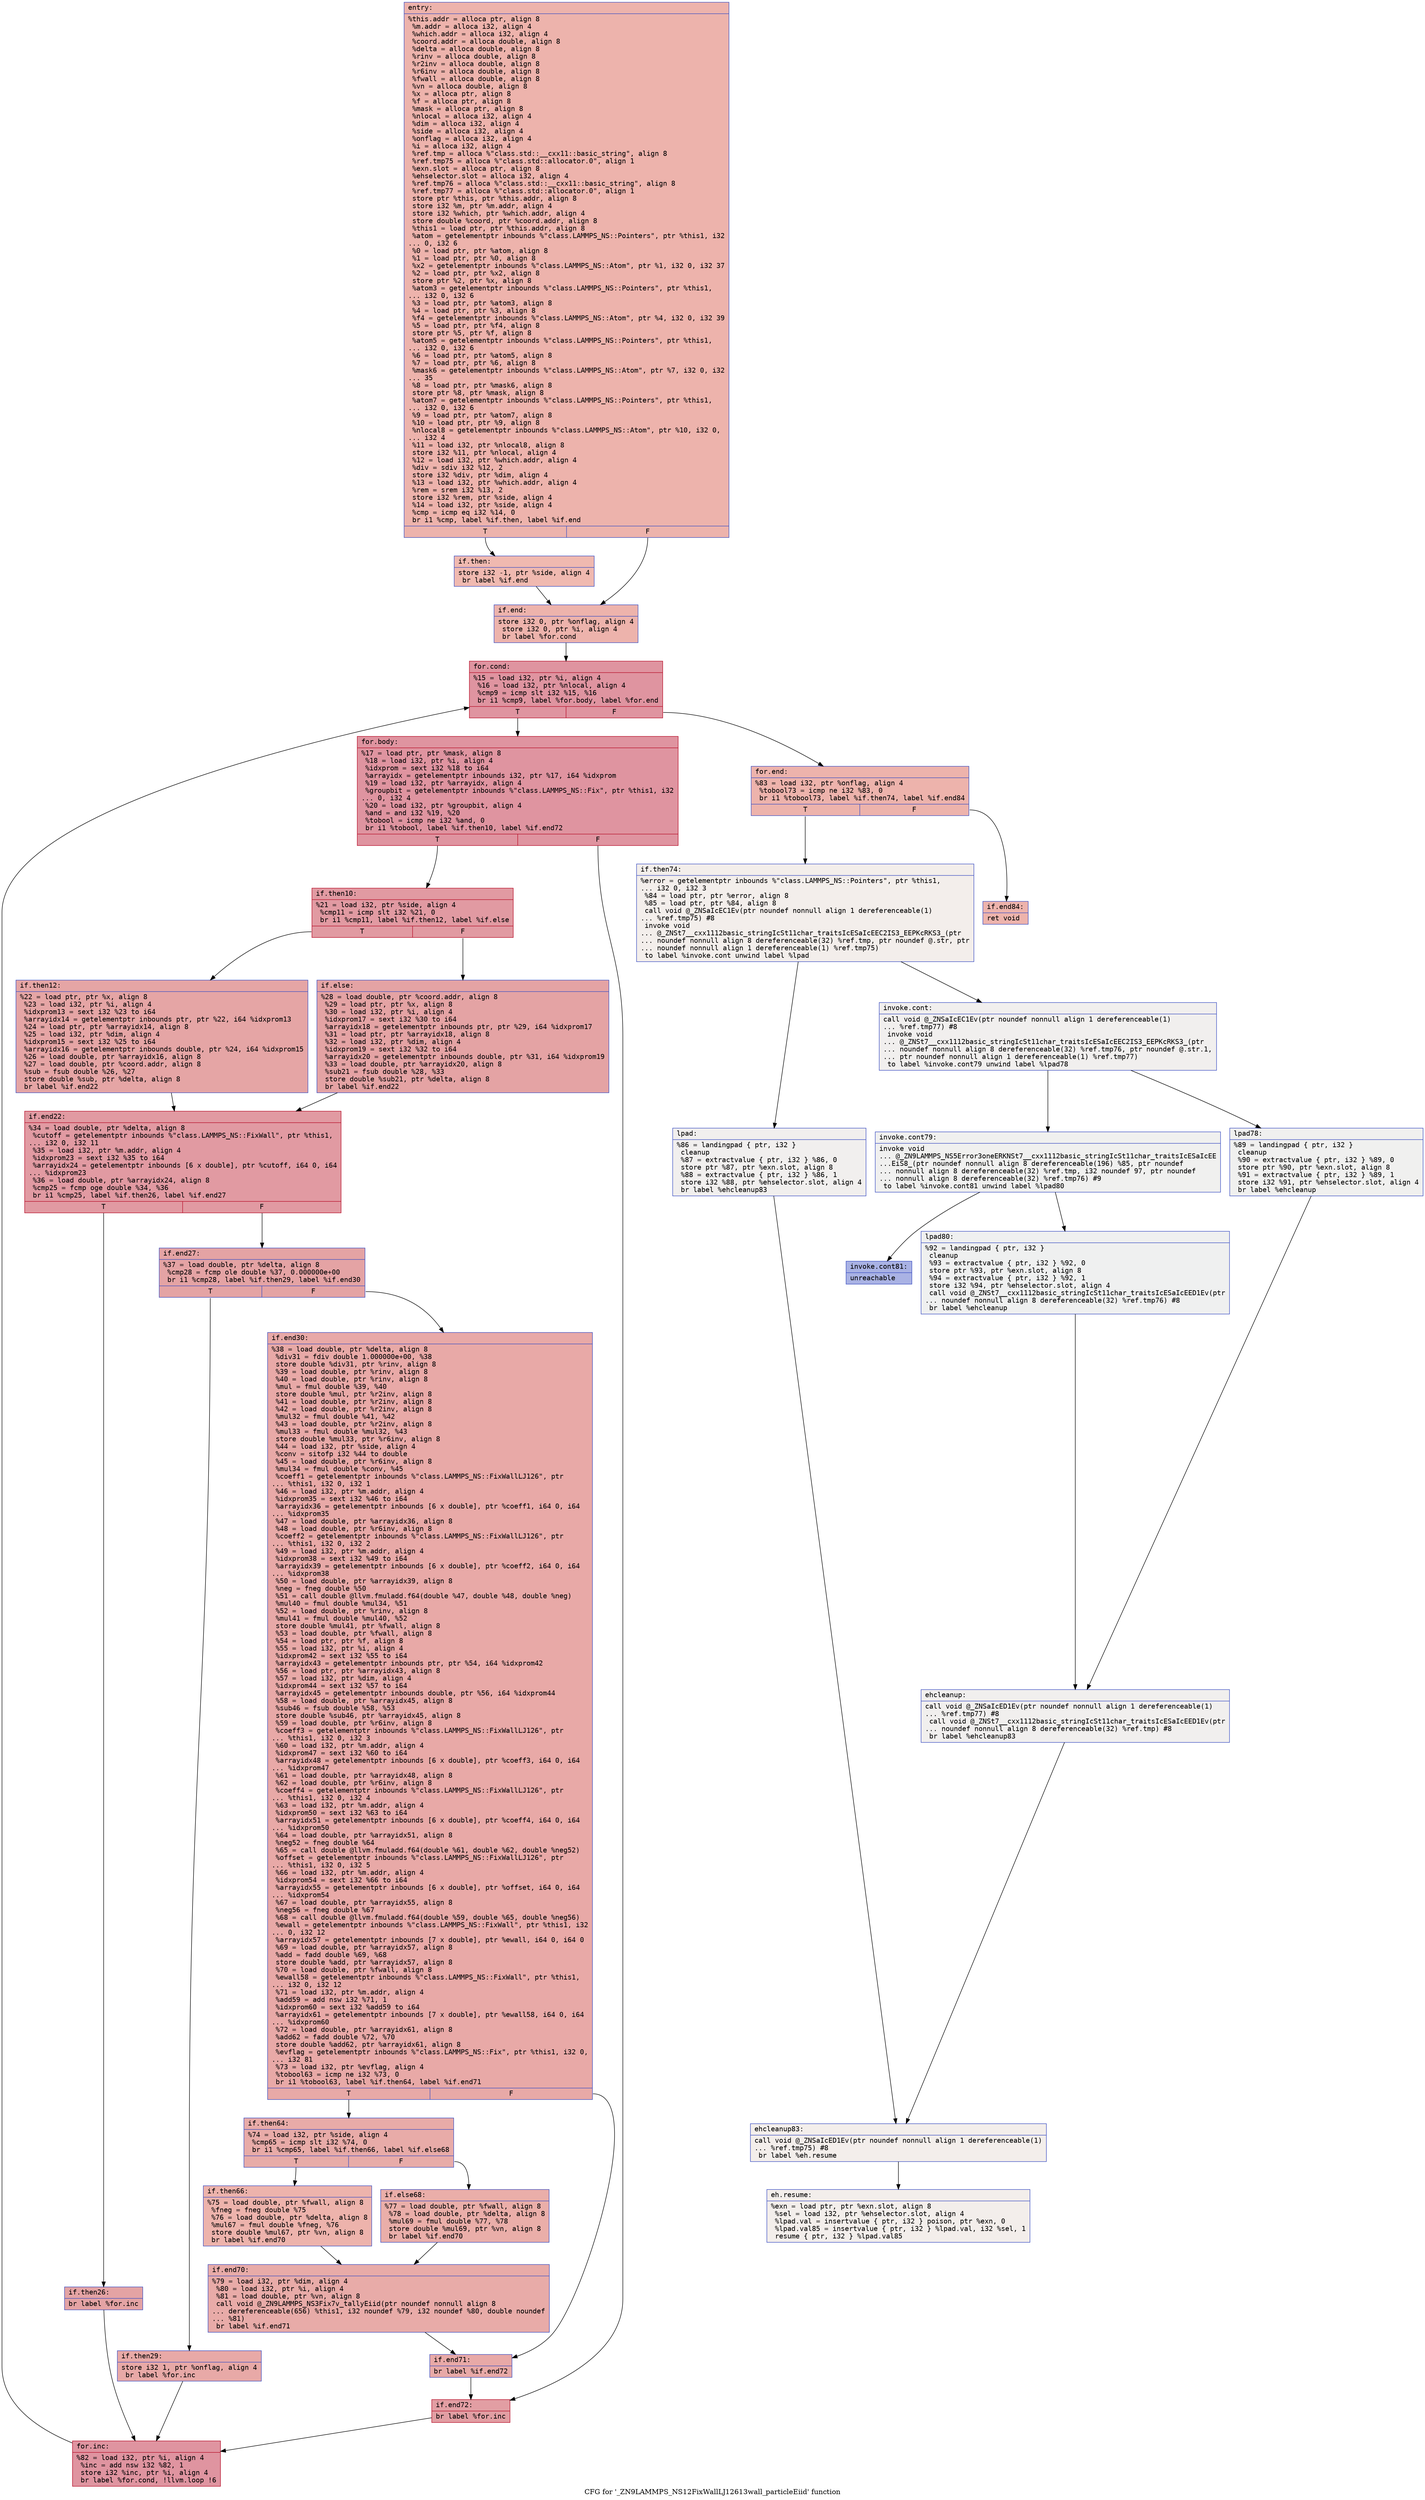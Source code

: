 digraph "CFG for '_ZN9LAMMPS_NS12FixWallLJ12613wall_particleEiid' function" {
	label="CFG for '_ZN9LAMMPS_NS12FixWallLJ12613wall_particleEiid' function";

	Node0x559d8749ea40 [shape=record,color="#3d50c3ff", style=filled, fillcolor="#d6524470" fontname="Courier",label="{entry:\l|  %this.addr = alloca ptr, align 8\l  %m.addr = alloca i32, align 4\l  %which.addr = alloca i32, align 4\l  %coord.addr = alloca double, align 8\l  %delta = alloca double, align 8\l  %rinv = alloca double, align 8\l  %r2inv = alloca double, align 8\l  %r6inv = alloca double, align 8\l  %fwall = alloca double, align 8\l  %vn = alloca double, align 8\l  %x = alloca ptr, align 8\l  %f = alloca ptr, align 8\l  %mask = alloca ptr, align 8\l  %nlocal = alloca i32, align 4\l  %dim = alloca i32, align 4\l  %side = alloca i32, align 4\l  %onflag = alloca i32, align 4\l  %i = alloca i32, align 4\l  %ref.tmp = alloca %\"class.std::__cxx11::basic_string\", align 8\l  %ref.tmp75 = alloca %\"class.std::allocator.0\", align 1\l  %exn.slot = alloca ptr, align 8\l  %ehselector.slot = alloca i32, align 4\l  %ref.tmp76 = alloca %\"class.std::__cxx11::basic_string\", align 8\l  %ref.tmp77 = alloca %\"class.std::allocator.0\", align 1\l  store ptr %this, ptr %this.addr, align 8\l  store i32 %m, ptr %m.addr, align 4\l  store i32 %which, ptr %which.addr, align 4\l  store double %coord, ptr %coord.addr, align 8\l  %this1 = load ptr, ptr %this.addr, align 8\l  %atom = getelementptr inbounds %\"class.LAMMPS_NS::Pointers\", ptr %this1, i32\l... 0, i32 6\l  %0 = load ptr, ptr %atom, align 8\l  %1 = load ptr, ptr %0, align 8\l  %x2 = getelementptr inbounds %\"class.LAMMPS_NS::Atom\", ptr %1, i32 0, i32 37\l  %2 = load ptr, ptr %x2, align 8\l  store ptr %2, ptr %x, align 8\l  %atom3 = getelementptr inbounds %\"class.LAMMPS_NS::Pointers\", ptr %this1,\l... i32 0, i32 6\l  %3 = load ptr, ptr %atom3, align 8\l  %4 = load ptr, ptr %3, align 8\l  %f4 = getelementptr inbounds %\"class.LAMMPS_NS::Atom\", ptr %4, i32 0, i32 39\l  %5 = load ptr, ptr %f4, align 8\l  store ptr %5, ptr %f, align 8\l  %atom5 = getelementptr inbounds %\"class.LAMMPS_NS::Pointers\", ptr %this1,\l... i32 0, i32 6\l  %6 = load ptr, ptr %atom5, align 8\l  %7 = load ptr, ptr %6, align 8\l  %mask6 = getelementptr inbounds %\"class.LAMMPS_NS::Atom\", ptr %7, i32 0, i32\l... 35\l  %8 = load ptr, ptr %mask6, align 8\l  store ptr %8, ptr %mask, align 8\l  %atom7 = getelementptr inbounds %\"class.LAMMPS_NS::Pointers\", ptr %this1,\l... i32 0, i32 6\l  %9 = load ptr, ptr %atom7, align 8\l  %10 = load ptr, ptr %9, align 8\l  %nlocal8 = getelementptr inbounds %\"class.LAMMPS_NS::Atom\", ptr %10, i32 0,\l... i32 4\l  %11 = load i32, ptr %nlocal8, align 8\l  store i32 %11, ptr %nlocal, align 4\l  %12 = load i32, ptr %which.addr, align 4\l  %div = sdiv i32 %12, 2\l  store i32 %div, ptr %dim, align 4\l  %13 = load i32, ptr %which.addr, align 4\l  %rem = srem i32 %13, 2\l  store i32 %rem, ptr %side, align 4\l  %14 = load i32, ptr %side, align 4\l  %cmp = icmp eq i32 %14, 0\l  br i1 %cmp, label %if.then, label %if.end\l|{<s0>T|<s1>F}}"];
	Node0x559d8749ea40:s0 -> Node0x559d874a1510[tooltip="entry -> if.then\nProbability 37.50%" ];
	Node0x559d8749ea40:s1 -> Node0x559d874a1580[tooltip="entry -> if.end\nProbability 62.50%" ];
	Node0x559d874a1510 [shape=record,color="#3d50c3ff", style=filled, fillcolor="#de614d70" fontname="Courier",label="{if.then:\l|  store i32 -1, ptr %side, align 4\l  br label %if.end\l}"];
	Node0x559d874a1510 -> Node0x559d874a1580[tooltip="if.then -> if.end\nProbability 100.00%" ];
	Node0x559d874a1580 [shape=record,color="#3d50c3ff", style=filled, fillcolor="#d6524470" fontname="Courier",label="{if.end:\l|  store i32 0, ptr %onflag, align 4\l  store i32 0, ptr %i, align 4\l  br label %for.cond\l}"];
	Node0x559d874a1580 -> Node0x559d874a1920[tooltip="if.end -> for.cond\nProbability 100.00%" ];
	Node0x559d874a1920 [shape=record,color="#b70d28ff", style=filled, fillcolor="#b70d2870" fontname="Courier",label="{for.cond:\l|  %15 = load i32, ptr %i, align 4\l  %16 = load i32, ptr %nlocal, align 4\l  %cmp9 = icmp slt i32 %15, %16\l  br i1 %cmp9, label %for.body, label %for.end\l|{<s0>T|<s1>F}}"];
	Node0x559d874a1920:s0 -> Node0x559d874a1bc0[tooltip="for.cond -> for.body\nProbability 96.88%" ];
	Node0x559d874a1920:s1 -> Node0x559d874a1c40[tooltip="for.cond -> for.end\nProbability 3.12%" ];
	Node0x559d874a1bc0 [shape=record,color="#b70d28ff", style=filled, fillcolor="#b70d2870" fontname="Courier",label="{for.body:\l|  %17 = load ptr, ptr %mask, align 8\l  %18 = load i32, ptr %i, align 4\l  %idxprom = sext i32 %18 to i64\l  %arrayidx = getelementptr inbounds i32, ptr %17, i64 %idxprom\l  %19 = load i32, ptr %arrayidx, align 4\l  %groupbit = getelementptr inbounds %\"class.LAMMPS_NS::Fix\", ptr %this1, i32\l... 0, i32 4\l  %20 = load i32, ptr %groupbit, align 4\l  %and = and i32 %19, %20\l  %tobool = icmp ne i32 %and, 0\l  br i1 %tobool, label %if.then10, label %if.end72\l|{<s0>T|<s1>F}}"];
	Node0x559d874a1bc0:s0 -> Node0x559d874993b0[tooltip="for.body -> if.then10\nProbability 62.50%" ];
	Node0x559d874a1bc0:s1 -> Node0x559d87499430[tooltip="for.body -> if.end72\nProbability 37.50%" ];
	Node0x559d874993b0 [shape=record,color="#b70d28ff", style=filled, fillcolor="#bb1b2c70" fontname="Courier",label="{if.then10:\l|  %21 = load i32, ptr %side, align 4\l  %cmp11 = icmp slt i32 %21, 0\l  br i1 %cmp11, label %if.then12, label %if.else\l|{<s0>T|<s1>F}}"];
	Node0x559d874993b0:s0 -> Node0x559d87499690[tooltip="if.then10 -> if.then12\nProbability 37.50%" ];
	Node0x559d874993b0:s1 -> Node0x559d87499710[tooltip="if.then10 -> if.else\nProbability 62.50%" ];
	Node0x559d87499690 [shape=record,color="#3d50c3ff", style=filled, fillcolor="#c5333470" fontname="Courier",label="{if.then12:\l|  %22 = load ptr, ptr %x, align 8\l  %23 = load i32, ptr %i, align 4\l  %idxprom13 = sext i32 %23 to i64\l  %arrayidx14 = getelementptr inbounds ptr, ptr %22, i64 %idxprom13\l  %24 = load ptr, ptr %arrayidx14, align 8\l  %25 = load i32, ptr %dim, align 4\l  %idxprom15 = sext i32 %25 to i64\l  %arrayidx16 = getelementptr inbounds double, ptr %24, i64 %idxprom15\l  %26 = load double, ptr %arrayidx16, align 8\l  %27 = load double, ptr %coord.addr, align 8\l  %sub = fsub double %26, %27\l  store double %sub, ptr %delta, align 8\l  br label %if.end22\l}"];
	Node0x559d87499690 -> Node0x559d87499fc0[tooltip="if.then12 -> if.end22\nProbability 100.00%" ];
	Node0x559d87499710 [shape=record,color="#3d50c3ff", style=filled, fillcolor="#c32e3170" fontname="Courier",label="{if.else:\l|  %28 = load double, ptr %coord.addr, align 8\l  %29 = load ptr, ptr %x, align 8\l  %30 = load i32, ptr %i, align 4\l  %idxprom17 = sext i32 %30 to i64\l  %arrayidx18 = getelementptr inbounds ptr, ptr %29, i64 %idxprom17\l  %31 = load ptr, ptr %arrayidx18, align 8\l  %32 = load i32, ptr %dim, align 4\l  %idxprom19 = sext i32 %32 to i64\l  %arrayidx20 = getelementptr inbounds double, ptr %31, i64 %idxprom19\l  %33 = load double, ptr %arrayidx20, align 8\l  %sub21 = fsub double %28, %33\l  store double %sub21, ptr %delta, align 8\l  br label %if.end22\l}"];
	Node0x559d87499710 -> Node0x559d87499fc0[tooltip="if.else -> if.end22\nProbability 100.00%" ];
	Node0x559d87499fc0 [shape=record,color="#b70d28ff", style=filled, fillcolor="#bb1b2c70" fontname="Courier",label="{if.end22:\l|  %34 = load double, ptr %delta, align 8\l  %cutoff = getelementptr inbounds %\"class.LAMMPS_NS::FixWall\", ptr %this1,\l... i32 0, i32 11\l  %35 = load i32, ptr %m.addr, align 4\l  %idxprom23 = sext i32 %35 to i64\l  %arrayidx24 = getelementptr inbounds [6 x double], ptr %cutoff, i64 0, i64\l... %idxprom23\l  %36 = load double, ptr %arrayidx24, align 8\l  %cmp25 = fcmp oge double %34, %36\l  br i1 %cmp25, label %if.then26, label %if.end27\l|{<s0>T|<s1>F}}"];
	Node0x559d87499fc0:s0 -> Node0x559d874a5270[tooltip="if.end22 -> if.then26\nProbability 50.00%" ];
	Node0x559d87499fc0:s1 -> Node0x559d874a52f0[tooltip="if.end22 -> if.end27\nProbability 50.00%" ];
	Node0x559d874a5270 [shape=record,color="#3d50c3ff", style=filled, fillcolor="#c32e3170" fontname="Courier",label="{if.then26:\l|  br label %for.inc\l}"];
	Node0x559d874a5270 -> Node0x559d874a5420[tooltip="if.then26 -> for.inc\nProbability 100.00%" ];
	Node0x559d874a52f0 [shape=record,color="#3d50c3ff", style=filled, fillcolor="#c32e3170" fontname="Courier",label="{if.end27:\l|  %37 = load double, ptr %delta, align 8\l  %cmp28 = fcmp ole double %37, 0.000000e+00\l  br i1 %cmp28, label %if.then29, label %if.end30\l|{<s0>T|<s1>F}}"];
	Node0x559d874a52f0:s0 -> Node0x559d874a5630[tooltip="if.end27 -> if.then29\nProbability 50.00%" ];
	Node0x559d874a52f0:s1 -> Node0x559d874a56b0[tooltip="if.end27 -> if.end30\nProbability 50.00%" ];
	Node0x559d874a5630 [shape=record,color="#3d50c3ff", style=filled, fillcolor="#ca3b3770" fontname="Courier",label="{if.then29:\l|  store i32 1, ptr %onflag, align 4\l  br label %for.inc\l}"];
	Node0x559d874a5630 -> Node0x559d874a5420[tooltip="if.then29 -> for.inc\nProbability 100.00%" ];
	Node0x559d874a56b0 [shape=record,color="#3d50c3ff", style=filled, fillcolor="#ca3b3770" fontname="Courier",label="{if.end30:\l|  %38 = load double, ptr %delta, align 8\l  %div31 = fdiv double 1.000000e+00, %38\l  store double %div31, ptr %rinv, align 8\l  %39 = load double, ptr %rinv, align 8\l  %40 = load double, ptr %rinv, align 8\l  %mul = fmul double %39, %40\l  store double %mul, ptr %r2inv, align 8\l  %41 = load double, ptr %r2inv, align 8\l  %42 = load double, ptr %r2inv, align 8\l  %mul32 = fmul double %41, %42\l  %43 = load double, ptr %r2inv, align 8\l  %mul33 = fmul double %mul32, %43\l  store double %mul33, ptr %r6inv, align 8\l  %44 = load i32, ptr %side, align 4\l  %conv = sitofp i32 %44 to double\l  %45 = load double, ptr %r6inv, align 8\l  %mul34 = fmul double %conv, %45\l  %coeff1 = getelementptr inbounds %\"class.LAMMPS_NS::FixWallLJ126\", ptr\l... %this1, i32 0, i32 1\l  %46 = load i32, ptr %m.addr, align 4\l  %idxprom35 = sext i32 %46 to i64\l  %arrayidx36 = getelementptr inbounds [6 x double], ptr %coeff1, i64 0, i64\l... %idxprom35\l  %47 = load double, ptr %arrayidx36, align 8\l  %48 = load double, ptr %r6inv, align 8\l  %coeff2 = getelementptr inbounds %\"class.LAMMPS_NS::FixWallLJ126\", ptr\l... %this1, i32 0, i32 2\l  %49 = load i32, ptr %m.addr, align 4\l  %idxprom38 = sext i32 %49 to i64\l  %arrayidx39 = getelementptr inbounds [6 x double], ptr %coeff2, i64 0, i64\l... %idxprom38\l  %50 = load double, ptr %arrayidx39, align 8\l  %neg = fneg double %50\l  %51 = call double @llvm.fmuladd.f64(double %47, double %48, double %neg)\l  %mul40 = fmul double %mul34, %51\l  %52 = load double, ptr %rinv, align 8\l  %mul41 = fmul double %mul40, %52\l  store double %mul41, ptr %fwall, align 8\l  %53 = load double, ptr %fwall, align 8\l  %54 = load ptr, ptr %f, align 8\l  %55 = load i32, ptr %i, align 4\l  %idxprom42 = sext i32 %55 to i64\l  %arrayidx43 = getelementptr inbounds ptr, ptr %54, i64 %idxprom42\l  %56 = load ptr, ptr %arrayidx43, align 8\l  %57 = load i32, ptr %dim, align 4\l  %idxprom44 = sext i32 %57 to i64\l  %arrayidx45 = getelementptr inbounds double, ptr %56, i64 %idxprom44\l  %58 = load double, ptr %arrayidx45, align 8\l  %sub46 = fsub double %58, %53\l  store double %sub46, ptr %arrayidx45, align 8\l  %59 = load double, ptr %r6inv, align 8\l  %coeff3 = getelementptr inbounds %\"class.LAMMPS_NS::FixWallLJ126\", ptr\l... %this1, i32 0, i32 3\l  %60 = load i32, ptr %m.addr, align 4\l  %idxprom47 = sext i32 %60 to i64\l  %arrayidx48 = getelementptr inbounds [6 x double], ptr %coeff3, i64 0, i64\l... %idxprom47\l  %61 = load double, ptr %arrayidx48, align 8\l  %62 = load double, ptr %r6inv, align 8\l  %coeff4 = getelementptr inbounds %\"class.LAMMPS_NS::FixWallLJ126\", ptr\l... %this1, i32 0, i32 4\l  %63 = load i32, ptr %m.addr, align 4\l  %idxprom50 = sext i32 %63 to i64\l  %arrayidx51 = getelementptr inbounds [6 x double], ptr %coeff4, i64 0, i64\l... %idxprom50\l  %64 = load double, ptr %arrayidx51, align 8\l  %neg52 = fneg double %64\l  %65 = call double @llvm.fmuladd.f64(double %61, double %62, double %neg52)\l  %offset = getelementptr inbounds %\"class.LAMMPS_NS::FixWallLJ126\", ptr\l... %this1, i32 0, i32 5\l  %66 = load i32, ptr %m.addr, align 4\l  %idxprom54 = sext i32 %66 to i64\l  %arrayidx55 = getelementptr inbounds [6 x double], ptr %offset, i64 0, i64\l... %idxprom54\l  %67 = load double, ptr %arrayidx55, align 8\l  %neg56 = fneg double %67\l  %68 = call double @llvm.fmuladd.f64(double %59, double %65, double %neg56)\l  %ewall = getelementptr inbounds %\"class.LAMMPS_NS::FixWall\", ptr %this1, i32\l... 0, i32 12\l  %arrayidx57 = getelementptr inbounds [7 x double], ptr %ewall, i64 0, i64 0\l  %69 = load double, ptr %arrayidx57, align 8\l  %add = fadd double %69, %68\l  store double %add, ptr %arrayidx57, align 8\l  %70 = load double, ptr %fwall, align 8\l  %ewall58 = getelementptr inbounds %\"class.LAMMPS_NS::FixWall\", ptr %this1,\l... i32 0, i32 12\l  %71 = load i32, ptr %m.addr, align 4\l  %add59 = add nsw i32 %71, 1\l  %idxprom60 = sext i32 %add59 to i64\l  %arrayidx61 = getelementptr inbounds [7 x double], ptr %ewall58, i64 0, i64\l... %idxprom60\l  %72 = load double, ptr %arrayidx61, align 8\l  %add62 = fadd double %72, %70\l  store double %add62, ptr %arrayidx61, align 8\l  %evflag = getelementptr inbounds %\"class.LAMMPS_NS::Fix\", ptr %this1, i32 0,\l... i32 81\l  %73 = load i32, ptr %evflag, align 4\l  %tobool63 = icmp ne i32 %73, 0\l  br i1 %tobool63, label %if.then64, label %if.end71\l|{<s0>T|<s1>F}}"];
	Node0x559d874a56b0:s0 -> Node0x559d874a9c30[tooltip="if.end30 -> if.then64\nProbability 62.50%" ];
	Node0x559d874a56b0:s1 -> Node0x559d874a9cb0[tooltip="if.end30 -> if.end71\nProbability 37.50%" ];
	Node0x559d874a9c30 [shape=record,color="#3d50c3ff", style=filled, fillcolor="#cc403a70" fontname="Courier",label="{if.then64:\l|  %74 = load i32, ptr %side, align 4\l  %cmp65 = icmp slt i32 %74, 0\l  br i1 %cmp65, label %if.then66, label %if.else68\l|{<s0>T|<s1>F}}"];
	Node0x559d874a9c30:s0 -> Node0x559d874a9f10[tooltip="if.then64 -> if.then66\nProbability 37.50%" ];
	Node0x559d874a9c30:s1 -> Node0x559d874a9f90[tooltip="if.then64 -> if.else68\nProbability 62.50%" ];
	Node0x559d874a9f10 [shape=record,color="#3d50c3ff", style=filled, fillcolor="#d6524470" fontname="Courier",label="{if.then66:\l|  %75 = load double, ptr %fwall, align 8\l  %fneg = fneg double %75\l  %76 = load double, ptr %delta, align 8\l  %mul67 = fmul double %fneg, %76\l  store double %mul67, ptr %vn, align 8\l  br label %if.end70\l}"];
	Node0x559d874a9f10 -> Node0x559d874aa400[tooltip="if.then66 -> if.end70\nProbability 100.00%" ];
	Node0x559d874a9f90 [shape=record,color="#3d50c3ff", style=filled, fillcolor="#d0473d70" fontname="Courier",label="{if.else68:\l|  %77 = load double, ptr %fwall, align 8\l  %78 = load double, ptr %delta, align 8\l  %mul69 = fmul double %77, %78\l  store double %mul69, ptr %vn, align 8\l  br label %if.end70\l}"];
	Node0x559d874a9f90 -> Node0x559d874aa400[tooltip="if.else68 -> if.end70\nProbability 100.00%" ];
	Node0x559d874aa400 [shape=record,color="#3d50c3ff", style=filled, fillcolor="#cc403a70" fontname="Courier",label="{if.end70:\l|  %79 = load i32, ptr %dim, align 4\l  %80 = load i32, ptr %i, align 4\l  %81 = load double, ptr %vn, align 8\l  call void @_ZN9LAMMPS_NS3Fix7v_tallyEiid(ptr noundef nonnull align 8\l... dereferenceable(656) %this1, i32 noundef %79, i32 noundef %80, double noundef\l... %81)\l  br label %if.end71\l}"];
	Node0x559d874aa400 -> Node0x559d874a9cb0[tooltip="if.end70 -> if.end71\nProbability 100.00%" ];
	Node0x559d874a9cb0 [shape=record,color="#3d50c3ff", style=filled, fillcolor="#ca3b3770" fontname="Courier",label="{if.end71:\l|  br label %if.end72\l}"];
	Node0x559d874a9cb0 -> Node0x559d87499430[tooltip="if.end71 -> if.end72\nProbability 100.00%" ];
	Node0x559d87499430 [shape=record,color="#b70d28ff", style=filled, fillcolor="#be242e70" fontname="Courier",label="{if.end72:\l|  br label %for.inc\l}"];
	Node0x559d87499430 -> Node0x559d874a5420[tooltip="if.end72 -> for.inc\nProbability 100.00%" ];
	Node0x559d874a5420 [shape=record,color="#b70d28ff", style=filled, fillcolor="#b70d2870" fontname="Courier",label="{for.inc:\l|  %82 = load i32, ptr %i, align 4\l  %inc = add nsw i32 %82, 1\l  store i32 %inc, ptr %i, align 4\l  br label %for.cond, !llvm.loop !6\l}"];
	Node0x559d874a5420 -> Node0x559d874a1920[tooltip="for.inc -> for.cond\nProbability 100.00%" ];
	Node0x559d874a1c40 [shape=record,color="#3d50c3ff", style=filled, fillcolor="#d6524470" fontname="Courier",label="{for.end:\l|  %83 = load i32, ptr %onflag, align 4\l  %tobool73 = icmp ne i32 %83, 0\l  br i1 %tobool73, label %if.then74, label %if.end84\l|{<s0>T|<s1>F}}"];
	Node0x559d874a1c40:s0 -> Node0x559d874ab0f0[tooltip="for.end -> if.then74\nProbability 0.00%" ];
	Node0x559d874a1c40:s1 -> Node0x559d874ab170[tooltip="for.end -> if.end84\nProbability 100.00%" ];
	Node0x559d874ab0f0 [shape=record,color="#3d50c3ff", style=filled, fillcolor="#e5d8d170" fontname="Courier",label="{if.then74:\l|  %error = getelementptr inbounds %\"class.LAMMPS_NS::Pointers\", ptr %this1,\l... i32 0, i32 3\l  %84 = load ptr, ptr %error, align 8\l  %85 = load ptr, ptr %84, align 8\l  call void @_ZNSaIcEC1Ev(ptr noundef nonnull align 1 dereferenceable(1)\l... %ref.tmp75) #8\l  invoke void\l... @_ZNSt7__cxx1112basic_stringIcSt11char_traitsIcESaIcEEC2IS3_EEPKcRKS3_(ptr\l... noundef nonnull align 8 dereferenceable(32) %ref.tmp, ptr noundef @.str, ptr\l... noundef nonnull align 1 dereferenceable(1) %ref.tmp75)\l          to label %invoke.cont unwind label %lpad\l}"];
	Node0x559d874ab0f0 -> Node0x559d874ab660[tooltip="if.then74 -> invoke.cont\nProbability 50.00%" ];
	Node0x559d874ab0f0 -> Node0x559d874ab740[tooltip="if.then74 -> lpad\nProbability 50.00%" ];
	Node0x559d874ab660 [shape=record,color="#3d50c3ff", style=filled, fillcolor="#e0dbd870" fontname="Courier",label="{invoke.cont:\l|  call void @_ZNSaIcEC1Ev(ptr noundef nonnull align 1 dereferenceable(1)\l... %ref.tmp77) #8\l  invoke void\l... @_ZNSt7__cxx1112basic_stringIcSt11char_traitsIcESaIcEEC2IS3_EEPKcRKS3_(ptr\l... noundef nonnull align 8 dereferenceable(32) %ref.tmp76, ptr noundef @.str.1,\l... ptr noundef nonnull align 1 dereferenceable(1) %ref.tmp77)\l          to label %invoke.cont79 unwind label %lpad78\l}"];
	Node0x559d874ab660 -> Node0x559d874abad0[tooltip="invoke.cont -> invoke.cont79\nProbability 50.00%" ];
	Node0x559d874ab660 -> Node0x559d874abb20[tooltip="invoke.cont -> lpad78\nProbability 50.00%" ];
	Node0x559d874abad0 [shape=record,color="#3d50c3ff", style=filled, fillcolor="#dedcdb70" fontname="Courier",label="{invoke.cont79:\l|  invoke void\l... @_ZN9LAMMPS_NS5Error3oneERKNSt7__cxx1112basic_stringIcSt11char_traitsIcESaIcEE\l...EiS8_(ptr noundef nonnull align 8 dereferenceable(196) %85, ptr noundef\l... nonnull align 8 dereferenceable(32) %ref.tmp, i32 noundef 97, ptr noundef\l... nonnull align 8 dereferenceable(32) %ref.tmp76) #9\l          to label %invoke.cont81 unwind label %lpad80\l}"];
	Node0x559d874abad0 -> Node0x559d874aba80[tooltip="invoke.cont79 -> invoke.cont81\nProbability 0.00%" ];
	Node0x559d874abad0 -> Node0x559d874abd80[tooltip="invoke.cont79 -> lpad80\nProbability 100.00%" ];
	Node0x559d874aba80 [shape=record,color="#3d50c3ff", style=filled, fillcolor="#3d50c370" fontname="Courier",label="{invoke.cont81:\l|  unreachable\l}"];
	Node0x559d874ab740 [shape=record,color="#3d50c3ff", style=filled, fillcolor="#e0dbd870" fontname="Courier",label="{lpad:\l|  %86 = landingpad \{ ptr, i32 \}\l          cleanup\l  %87 = extractvalue \{ ptr, i32 \} %86, 0\l  store ptr %87, ptr %exn.slot, align 8\l  %88 = extractvalue \{ ptr, i32 \} %86, 1\l  store i32 %88, ptr %ehselector.slot, align 4\l  br label %ehcleanup83\l}"];
	Node0x559d874ab740 -> Node0x559d874ac420[tooltip="lpad -> ehcleanup83\nProbability 100.00%" ];
	Node0x559d874abb20 [shape=record,color="#3d50c3ff", style=filled, fillcolor="#dedcdb70" fontname="Courier",label="{lpad78:\l|  %89 = landingpad \{ ptr, i32 \}\l          cleanup\l  %90 = extractvalue \{ ptr, i32 \} %89, 0\l  store ptr %90, ptr %exn.slot, align 8\l  %91 = extractvalue \{ ptr, i32 \} %89, 1\l  store i32 %91, ptr %ehselector.slot, align 4\l  br label %ehcleanup\l}"];
	Node0x559d874abb20 -> Node0x559d874ac770[tooltip="lpad78 -> ehcleanup\nProbability 100.00%" ];
	Node0x559d874abd80 [shape=record,color="#3d50c3ff", style=filled, fillcolor="#dbdcde70" fontname="Courier",label="{lpad80:\l|  %92 = landingpad \{ ptr, i32 \}\l          cleanup\l  %93 = extractvalue \{ ptr, i32 \} %92, 0\l  store ptr %93, ptr %exn.slot, align 8\l  %94 = extractvalue \{ ptr, i32 \} %92, 1\l  store i32 %94, ptr %ehselector.slot, align 4\l  call void @_ZNSt7__cxx1112basic_stringIcSt11char_traitsIcESaIcEED1Ev(ptr\l... noundef nonnull align 8 dereferenceable(32) %ref.tmp76) #8\l  br label %ehcleanup\l}"];
	Node0x559d874abd80 -> Node0x559d874ac770[tooltip="lpad80 -> ehcleanup\nProbability 100.00%" ];
	Node0x559d874ac770 [shape=record,color="#3d50c3ff", style=filled, fillcolor="#e0dbd870" fontname="Courier",label="{ehcleanup:\l|  call void @_ZNSaIcED1Ev(ptr noundef nonnull align 1 dereferenceable(1)\l... %ref.tmp77) #8\l  call void @_ZNSt7__cxx1112basic_stringIcSt11char_traitsIcESaIcEED1Ev(ptr\l... noundef nonnull align 8 dereferenceable(32) %ref.tmp) #8\l  br label %ehcleanup83\l}"];
	Node0x559d874ac770 -> Node0x559d874ac420[tooltip="ehcleanup -> ehcleanup83\nProbability 100.00%" ];
	Node0x559d874ac420 [shape=record,color="#3d50c3ff", style=filled, fillcolor="#e5d8d170" fontname="Courier",label="{ehcleanup83:\l|  call void @_ZNSaIcED1Ev(ptr noundef nonnull align 1 dereferenceable(1)\l... %ref.tmp75) #8\l  br label %eh.resume\l}"];
	Node0x559d874ac420 -> Node0x559d874ad1d0[tooltip="ehcleanup83 -> eh.resume\nProbability 100.00%" ];
	Node0x559d874ab170 [shape=record,color="#3d50c3ff", style=filled, fillcolor="#d6524470" fontname="Courier",label="{if.end84:\l|  ret void\l}"];
	Node0x559d874ad1d0 [shape=record,color="#3d50c3ff", style=filled, fillcolor="#e5d8d170" fontname="Courier",label="{eh.resume:\l|  %exn = load ptr, ptr %exn.slot, align 8\l  %sel = load i32, ptr %ehselector.slot, align 4\l  %lpad.val = insertvalue \{ ptr, i32 \} poison, ptr %exn, 0\l  %lpad.val85 = insertvalue \{ ptr, i32 \} %lpad.val, i32 %sel, 1\l  resume \{ ptr, i32 \} %lpad.val85\l}"];
}
